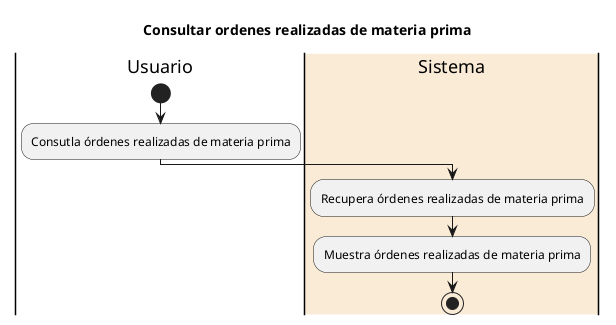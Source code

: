 @startuml Consultar ordenes realizadas de materia prima
title Consultar ordenes realizadas de materia prima

|Usuario|
start
:Consutla órdenes realizadas de materia prima;

|#AntiqueWhite|Sistema|
:Recupera órdenes realizadas de materia prima;
:Muestra órdenes realizadas de materia prima;

stop

@enduml